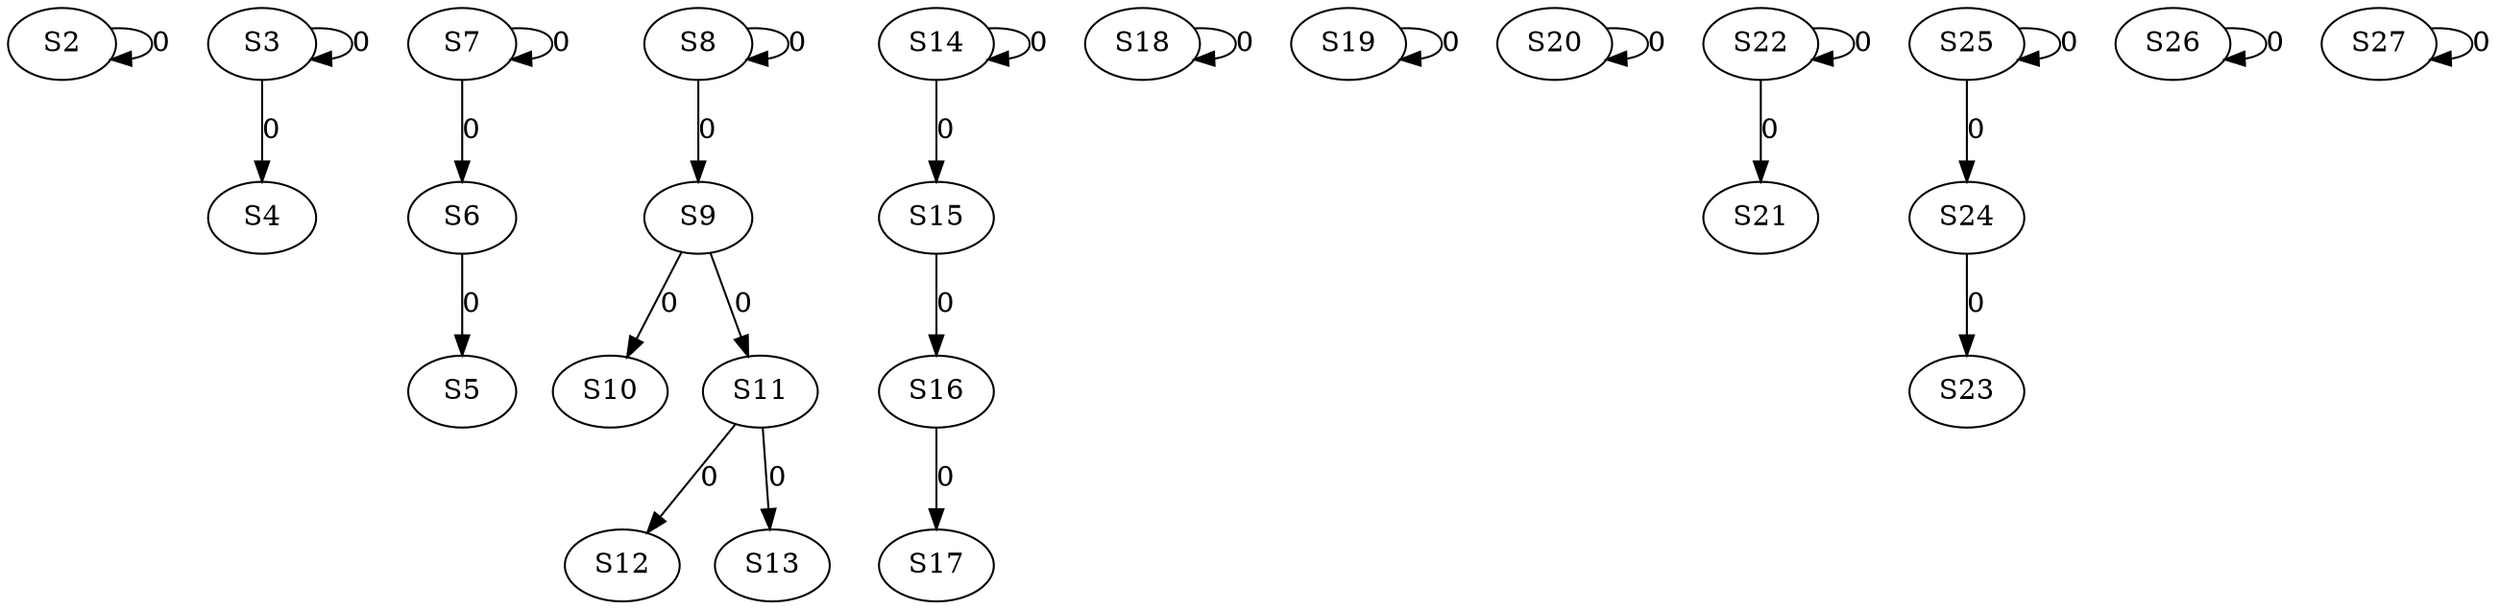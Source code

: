 strict digraph {
	S2 -> S2 [ label = 0 ];
	S3 -> S3 [ label = 0 ];
	S3 -> S4 [ label = 0 ];
	S6 -> S5 [ label = 0 ];
	S7 -> S6 [ label = 0 ];
	S7 -> S7 [ label = 0 ];
	S8 -> S8 [ label = 0 ];
	S8 -> S9 [ label = 0 ];
	S9 -> S10 [ label = 0 ];
	S9 -> S11 [ label = 0 ];
	S11 -> S12 [ label = 0 ];
	S11 -> S13 [ label = 0 ];
	S14 -> S14 [ label = 0 ];
	S14 -> S15 [ label = 0 ];
	S15 -> S16 [ label = 0 ];
	S16 -> S17 [ label = 0 ];
	S18 -> S18 [ label = 0 ];
	S19 -> S19 [ label = 0 ];
	S20 -> S20 [ label = 0 ];
	S22 -> S21 [ label = 0 ];
	S22 -> S22 [ label = 0 ];
	S24 -> S23 [ label = 0 ];
	S25 -> S24 [ label = 0 ];
	S25 -> S25 [ label = 0 ];
	S26 -> S26 [ label = 0 ];
	S27 -> S27 [ label = 0 ];
}